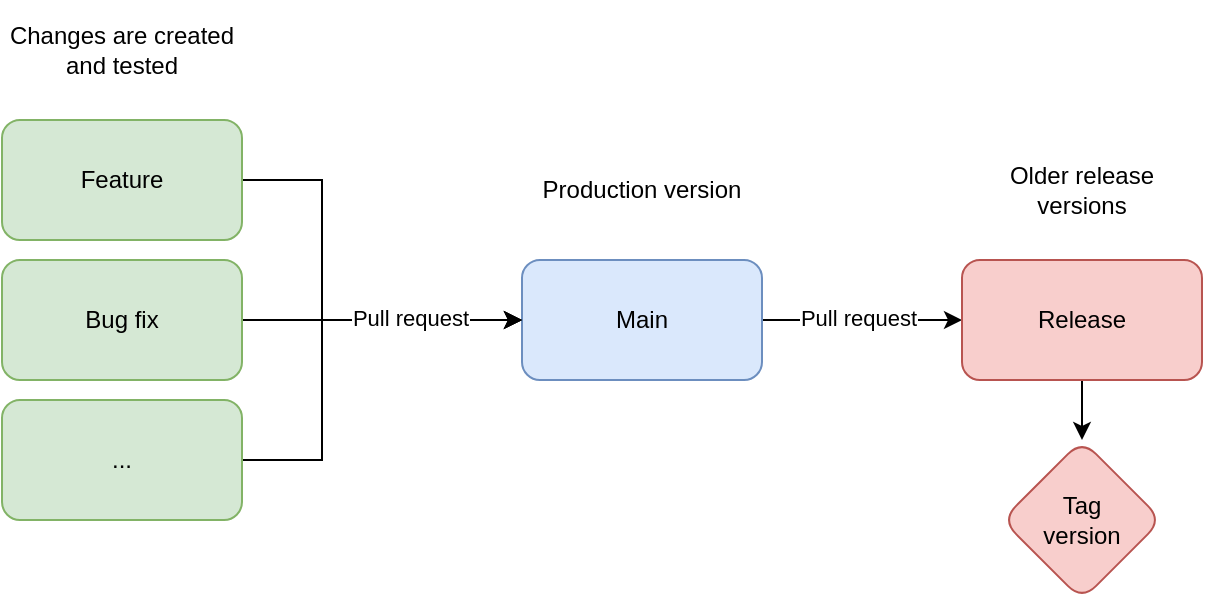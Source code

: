 <mxfile version="27.1.6">
  <diagram name="Página-1" id="LP-r-08Pe_Kqsaq53u61">
    <mxGraphModel dx="872" dy="486" grid="1" gridSize="10" guides="1" tooltips="1" connect="1" arrows="1" fold="1" page="1" pageScale="1" pageWidth="827" pageHeight="1169" math="0" shadow="0">
      <root>
        <mxCell id="0" />
        <mxCell id="1" parent="0" />
        <mxCell id="MK0yFYpV1A1FZNRc_ogx-9" style="edgeStyle=orthogonalEdgeStyle;rounded=0;orthogonalLoop=1;jettySize=auto;html=1;" edge="1" parent="1" source="MK0yFYpV1A1FZNRc_ogx-1" target="MK0yFYpV1A1FZNRc_ogx-2">
          <mxGeometry relative="1" as="geometry" />
        </mxCell>
        <mxCell id="MK0yFYpV1A1FZNRc_ogx-12" value="Pull request" style="edgeLabel;html=1;align=center;verticalAlign=middle;resizable=0;points=[];" vertex="1" connectable="0" parent="MK0yFYpV1A1FZNRc_ogx-9">
          <mxGeometry x="0.02" y="1" relative="1" as="geometry">
            <mxPoint x="-3" as="offset" />
          </mxGeometry>
        </mxCell>
        <mxCell id="MK0yFYpV1A1FZNRc_ogx-1" value="Main" style="rounded=1;whiteSpace=wrap;html=1;fillColor=#dae8fc;strokeColor=#6c8ebf;" vertex="1" parent="1">
          <mxGeometry x="350" y="220" width="120" height="60" as="geometry" />
        </mxCell>
        <mxCell id="MK0yFYpV1A1FZNRc_ogx-19" value="" style="edgeStyle=orthogonalEdgeStyle;rounded=0;orthogonalLoop=1;jettySize=auto;html=1;" edge="1" parent="1" source="MK0yFYpV1A1FZNRc_ogx-2" target="MK0yFYpV1A1FZNRc_ogx-18">
          <mxGeometry relative="1" as="geometry" />
        </mxCell>
        <mxCell id="MK0yFYpV1A1FZNRc_ogx-2" value="Release" style="rounded=1;whiteSpace=wrap;html=1;fillColor=#f8cecc;strokeColor=#b85450;" vertex="1" parent="1">
          <mxGeometry x="570" y="220" width="120" height="60" as="geometry" />
        </mxCell>
        <mxCell id="MK0yFYpV1A1FZNRc_ogx-6" style="edgeStyle=orthogonalEdgeStyle;rounded=0;orthogonalLoop=1;jettySize=auto;html=1;entryX=0;entryY=0.5;entryDx=0;entryDy=0;" edge="1" parent="1" source="MK0yFYpV1A1FZNRc_ogx-3" target="MK0yFYpV1A1FZNRc_ogx-1">
          <mxGeometry relative="1" as="geometry">
            <Array as="points">
              <mxPoint x="250" y="180" />
              <mxPoint x="250" y="250" />
            </Array>
          </mxGeometry>
        </mxCell>
        <mxCell id="MK0yFYpV1A1FZNRc_ogx-3" value="Feature" style="rounded=1;whiteSpace=wrap;html=1;fillColor=#d5e8d4;strokeColor=#82b366;" vertex="1" parent="1">
          <mxGeometry x="90" y="150" width="120" height="60" as="geometry" />
        </mxCell>
        <mxCell id="MK0yFYpV1A1FZNRc_ogx-7" style="edgeStyle=orthogonalEdgeStyle;rounded=0;orthogonalLoop=1;jettySize=auto;html=1;" edge="1" parent="1" source="MK0yFYpV1A1FZNRc_ogx-4" target="MK0yFYpV1A1FZNRc_ogx-1">
          <mxGeometry relative="1" as="geometry" />
        </mxCell>
        <mxCell id="MK0yFYpV1A1FZNRc_ogx-4" value="Bug fix" style="rounded=1;whiteSpace=wrap;html=1;fillColor=#d5e8d4;strokeColor=#82b366;" vertex="1" parent="1">
          <mxGeometry x="90" y="220" width="120" height="60" as="geometry" />
        </mxCell>
        <mxCell id="MK0yFYpV1A1FZNRc_ogx-8" style="edgeStyle=orthogonalEdgeStyle;rounded=0;orthogonalLoop=1;jettySize=auto;html=1;entryX=0;entryY=0.5;entryDx=0;entryDy=0;" edge="1" parent="1" source="MK0yFYpV1A1FZNRc_ogx-5" target="MK0yFYpV1A1FZNRc_ogx-1">
          <mxGeometry relative="1" as="geometry">
            <Array as="points">
              <mxPoint x="250" y="320" />
              <mxPoint x="250" y="250" />
            </Array>
          </mxGeometry>
        </mxCell>
        <mxCell id="MK0yFYpV1A1FZNRc_ogx-10" value="Text" style="edgeLabel;html=1;align=center;verticalAlign=middle;resizable=0;points=[];" vertex="1" connectable="0" parent="MK0yFYpV1A1FZNRc_ogx-8">
          <mxGeometry x="0.429" y="-2" relative="1" as="geometry">
            <mxPoint as="offset" />
          </mxGeometry>
        </mxCell>
        <mxCell id="MK0yFYpV1A1FZNRc_ogx-11" value="Pull request" style="edgeLabel;html=1;align=center;verticalAlign=middle;resizable=0;points=[];" vertex="1" connectable="0" parent="MK0yFYpV1A1FZNRc_ogx-8">
          <mxGeometry x="0.448" y="-4" relative="1" as="geometry">
            <mxPoint x="2" y="-5" as="offset" />
          </mxGeometry>
        </mxCell>
        <mxCell id="MK0yFYpV1A1FZNRc_ogx-5" value="..." style="rounded=1;whiteSpace=wrap;html=1;fillColor=#d5e8d4;strokeColor=#82b366;" vertex="1" parent="1">
          <mxGeometry x="90" y="290" width="120" height="60" as="geometry" />
        </mxCell>
        <mxCell id="MK0yFYpV1A1FZNRc_ogx-13" value="Changes are created and tested" style="text;html=1;align=center;verticalAlign=middle;whiteSpace=wrap;rounded=0;" vertex="1" parent="1">
          <mxGeometry x="90" y="90" width="120" height="50" as="geometry" />
        </mxCell>
        <mxCell id="MK0yFYpV1A1FZNRc_ogx-16" value="Production version" style="text;html=1;align=center;verticalAlign=middle;whiteSpace=wrap;rounded=0;" vertex="1" parent="1">
          <mxGeometry x="350" y="160" width="120" height="50" as="geometry" />
        </mxCell>
        <mxCell id="MK0yFYpV1A1FZNRc_ogx-17" value="Older release versions" style="text;html=1;align=center;verticalAlign=middle;whiteSpace=wrap;rounded=0;" vertex="1" parent="1">
          <mxGeometry x="570" y="160" width="120" height="50" as="geometry" />
        </mxCell>
        <mxCell id="MK0yFYpV1A1FZNRc_ogx-18" value="Tag&lt;div&gt;version&lt;/div&gt;" style="rhombus;whiteSpace=wrap;html=1;fillColor=#f8cecc;strokeColor=#b85450;rounded=1;" vertex="1" parent="1">
          <mxGeometry x="590" y="310" width="80" height="80" as="geometry" />
        </mxCell>
      </root>
    </mxGraphModel>
  </diagram>
</mxfile>
